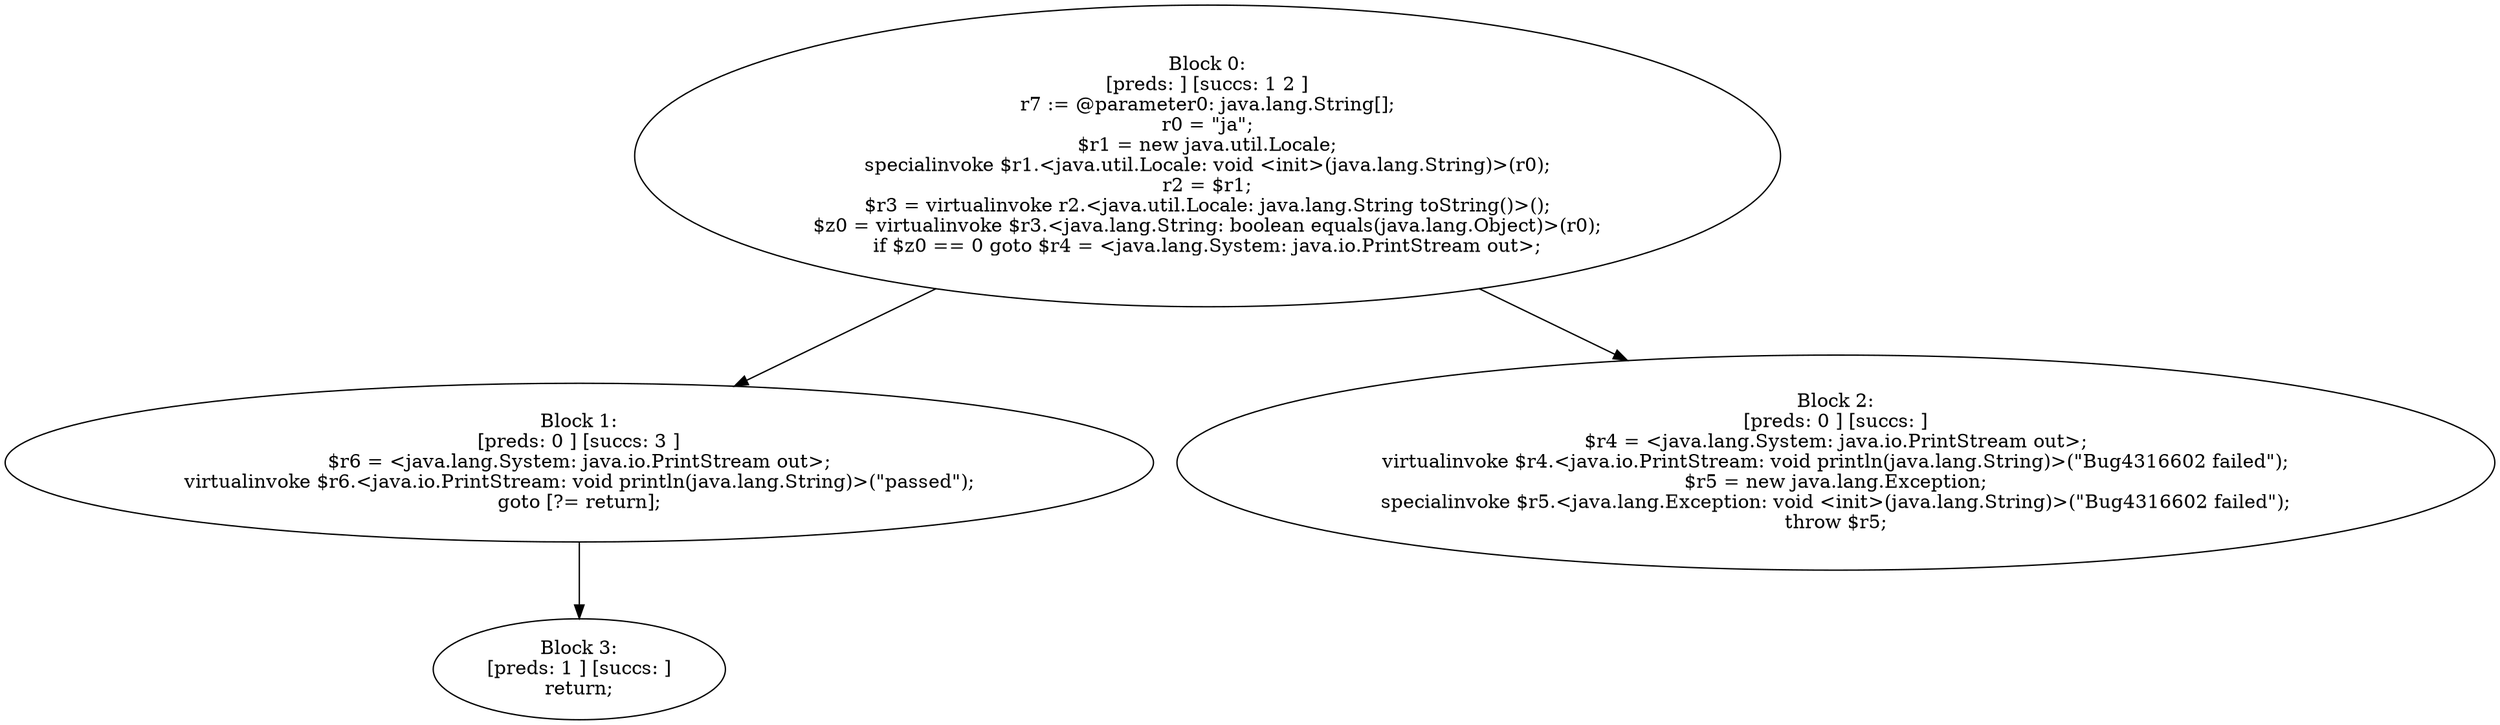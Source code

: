 digraph "unitGraph" {
    "Block 0:
[preds: ] [succs: 1 2 ]
r7 := @parameter0: java.lang.String[];
r0 = \"ja\";
$r1 = new java.util.Locale;
specialinvoke $r1.<java.util.Locale: void <init>(java.lang.String)>(r0);
r2 = $r1;
$r3 = virtualinvoke r2.<java.util.Locale: java.lang.String toString()>();
$z0 = virtualinvoke $r3.<java.lang.String: boolean equals(java.lang.Object)>(r0);
if $z0 == 0 goto $r4 = <java.lang.System: java.io.PrintStream out>;
"
    "Block 1:
[preds: 0 ] [succs: 3 ]
$r6 = <java.lang.System: java.io.PrintStream out>;
virtualinvoke $r6.<java.io.PrintStream: void println(java.lang.String)>(\"passed\");
goto [?= return];
"
    "Block 2:
[preds: 0 ] [succs: ]
$r4 = <java.lang.System: java.io.PrintStream out>;
virtualinvoke $r4.<java.io.PrintStream: void println(java.lang.String)>(\"Bug4316602 failed\");
$r5 = new java.lang.Exception;
specialinvoke $r5.<java.lang.Exception: void <init>(java.lang.String)>(\"Bug4316602 failed\");
throw $r5;
"
    "Block 3:
[preds: 1 ] [succs: ]
return;
"
    "Block 0:
[preds: ] [succs: 1 2 ]
r7 := @parameter0: java.lang.String[];
r0 = \"ja\";
$r1 = new java.util.Locale;
specialinvoke $r1.<java.util.Locale: void <init>(java.lang.String)>(r0);
r2 = $r1;
$r3 = virtualinvoke r2.<java.util.Locale: java.lang.String toString()>();
$z0 = virtualinvoke $r3.<java.lang.String: boolean equals(java.lang.Object)>(r0);
if $z0 == 0 goto $r4 = <java.lang.System: java.io.PrintStream out>;
"->"Block 1:
[preds: 0 ] [succs: 3 ]
$r6 = <java.lang.System: java.io.PrintStream out>;
virtualinvoke $r6.<java.io.PrintStream: void println(java.lang.String)>(\"passed\");
goto [?= return];
";
    "Block 0:
[preds: ] [succs: 1 2 ]
r7 := @parameter0: java.lang.String[];
r0 = \"ja\";
$r1 = new java.util.Locale;
specialinvoke $r1.<java.util.Locale: void <init>(java.lang.String)>(r0);
r2 = $r1;
$r3 = virtualinvoke r2.<java.util.Locale: java.lang.String toString()>();
$z0 = virtualinvoke $r3.<java.lang.String: boolean equals(java.lang.Object)>(r0);
if $z0 == 0 goto $r4 = <java.lang.System: java.io.PrintStream out>;
"->"Block 2:
[preds: 0 ] [succs: ]
$r4 = <java.lang.System: java.io.PrintStream out>;
virtualinvoke $r4.<java.io.PrintStream: void println(java.lang.String)>(\"Bug4316602 failed\");
$r5 = new java.lang.Exception;
specialinvoke $r5.<java.lang.Exception: void <init>(java.lang.String)>(\"Bug4316602 failed\");
throw $r5;
";
    "Block 1:
[preds: 0 ] [succs: 3 ]
$r6 = <java.lang.System: java.io.PrintStream out>;
virtualinvoke $r6.<java.io.PrintStream: void println(java.lang.String)>(\"passed\");
goto [?= return];
"->"Block 3:
[preds: 1 ] [succs: ]
return;
";
}
